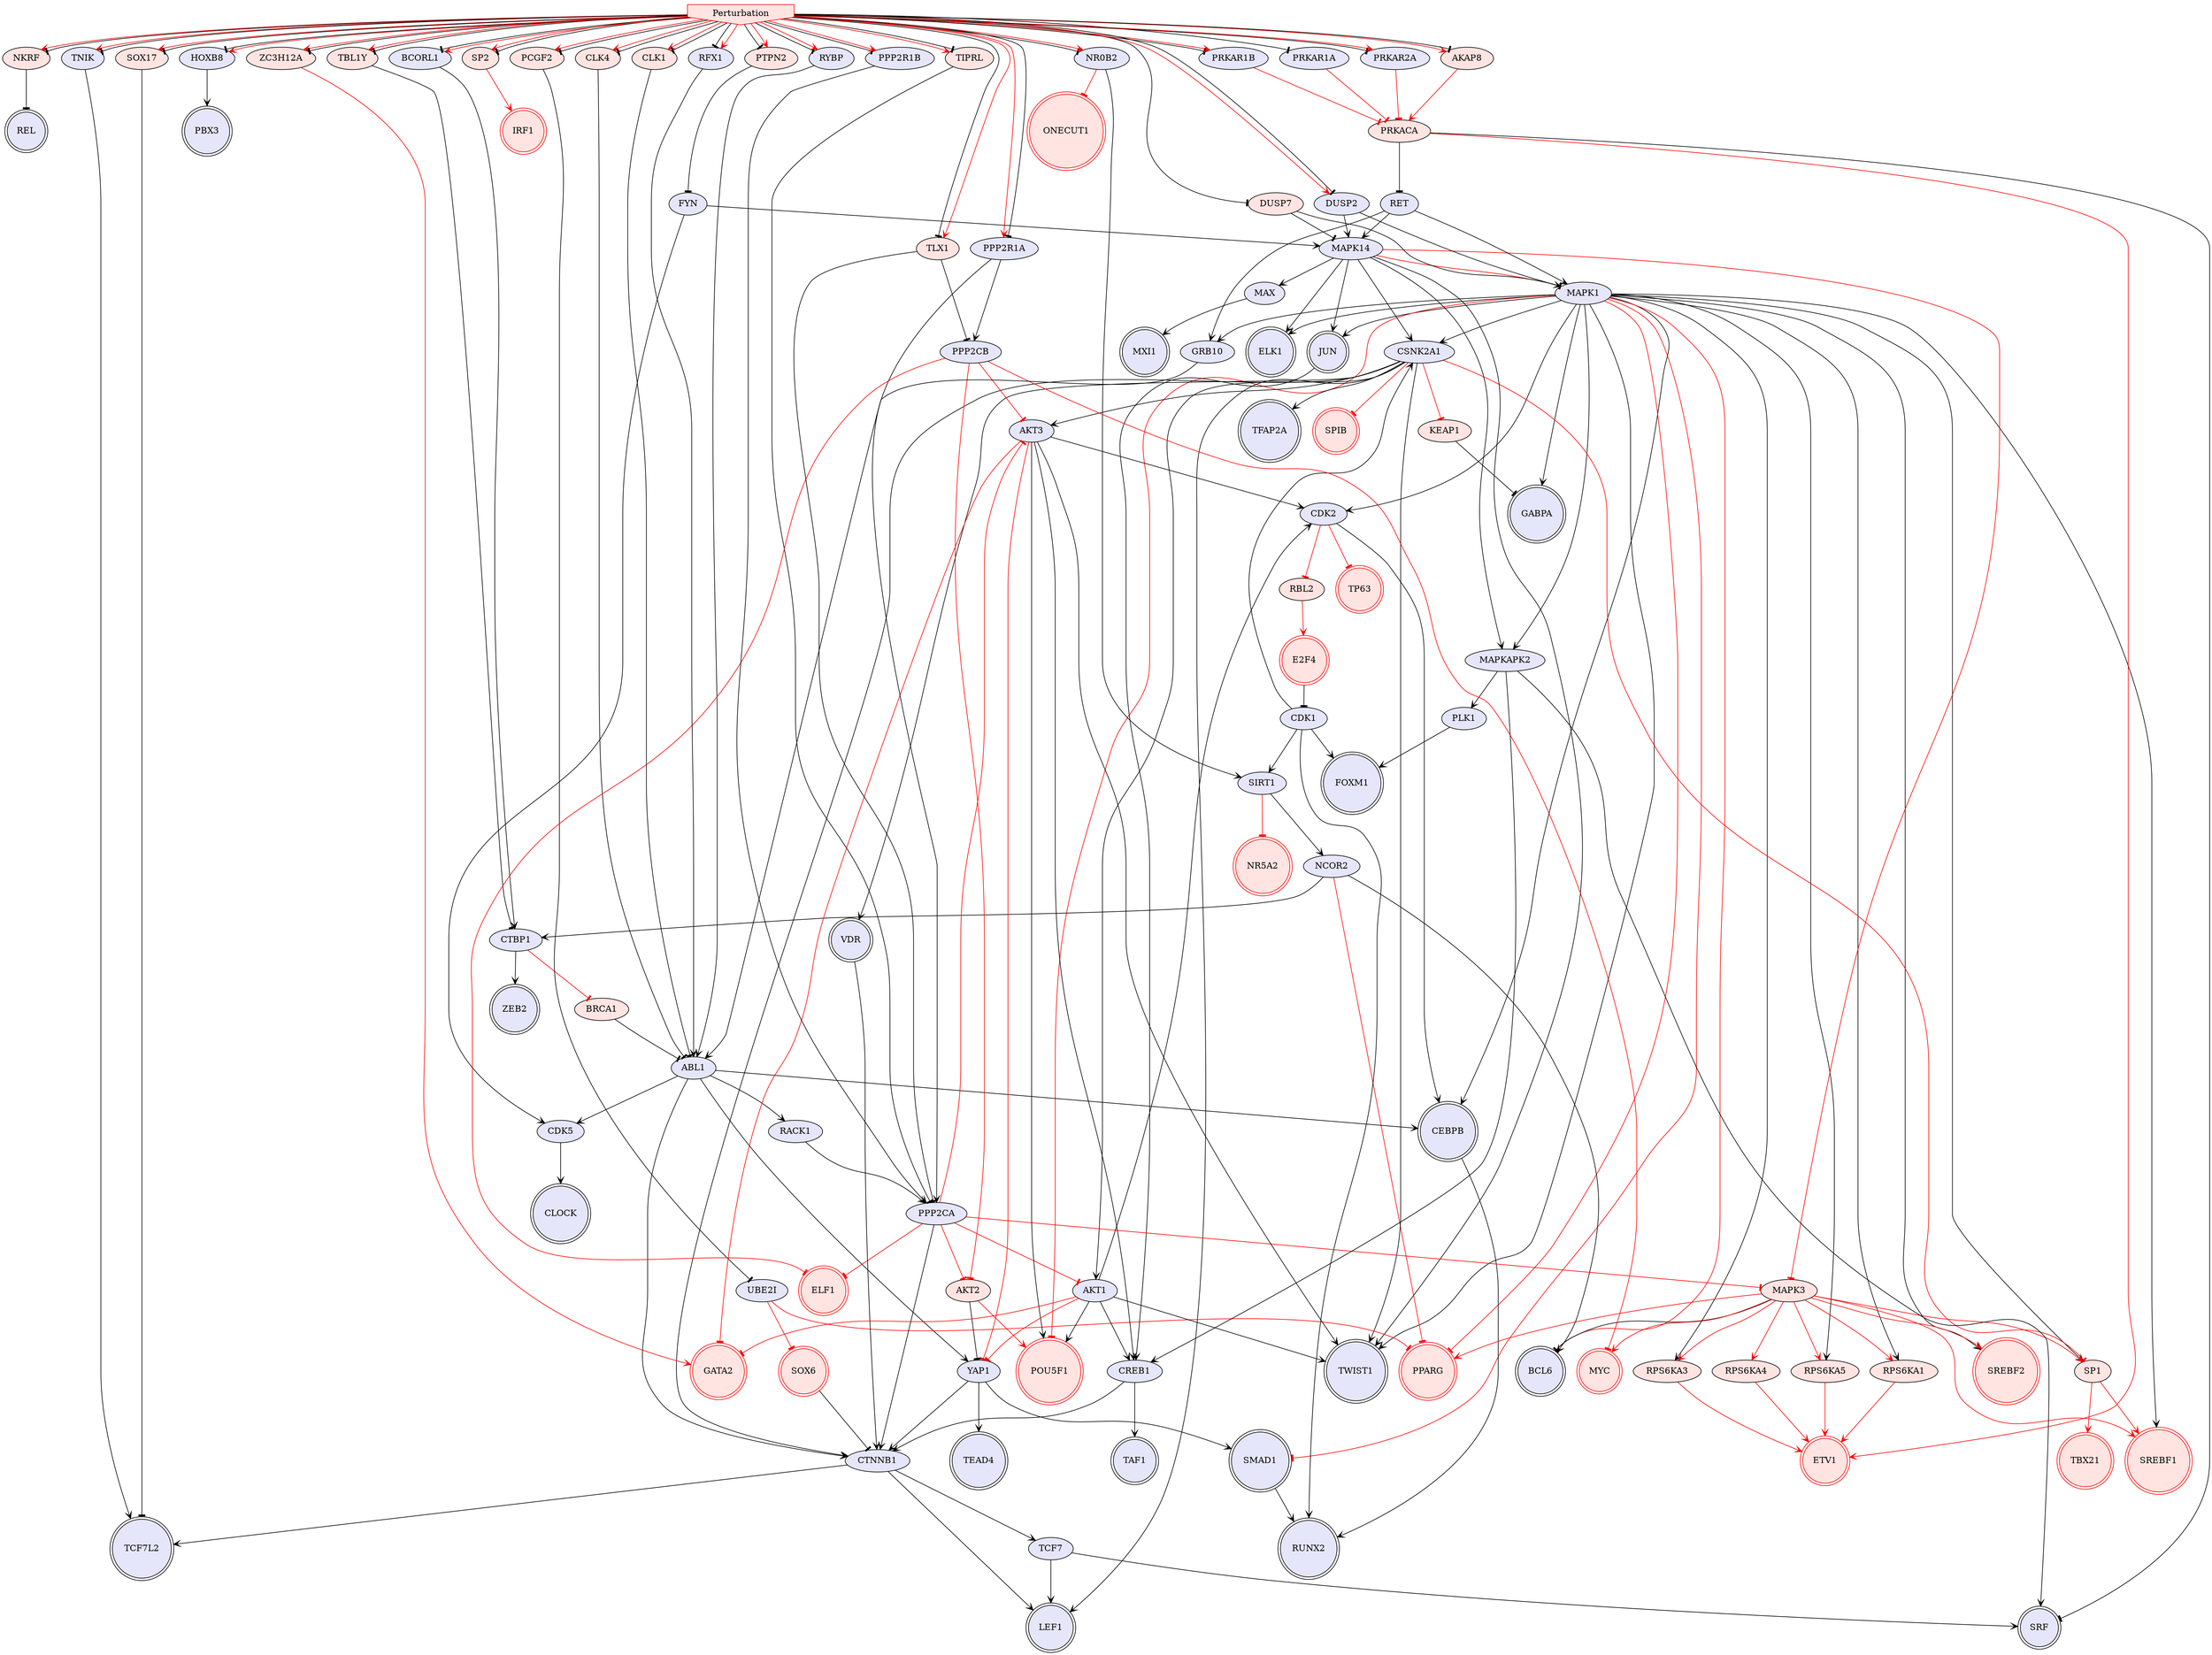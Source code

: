 digraph {

MAPK1->GABPA [penwidth=1, color=black, arrowhead="vee"]
NKRF->REL [penwidth=1, color=black, arrowhead="tee"]
CEBPB->RUNX2 [penwidth=1, color=black, arrowhead="vee"]
MAPK1->CEBPB [penwidth=1, color=black, arrowhead="vee"]
SIRT1->NCOR2 [penwidth=1, color=black, arrowhead="vee"]
SOX17->TCF7L2 [penwidth=1, color=black, arrowhead="tee"]
ABL1->YAP1 [penwidth=1, color=black, arrowhead="vee"]
CDK1->CSNK2A1 [penwidth=1, color=black, arrowhead="vee"]
E2F4->CDK1 [penwidth=1, color=black, arrowhead="tee"]
ABL1->RACK1 [penwidth=1, color=black, arrowhead="vee"]
ABL1->CDK5 [penwidth=1, color=black, arrowhead="vee"]
MAPK14->ELK1 [penwidth=1, color=black, arrowhead="vee"]
NCOR2->CTBP1 [penwidth=1, color=black, arrowhead="vee"]
NR0B2->SIRT1 [penwidth=1, color=black, arrowhead="vee"]
MAPK14->MAX [penwidth=1, color=black, arrowhead="vee"]
CSNK2A1->LEF1 [penwidth=1, color=black, arrowhead="vee"]
MAPK1->ELK1 [penwidth=1, color=black, arrowhead="vee"]
CREB1->TAF1 [penwidth=1, color=black, arrowhead="vee"]
JUN->CREB1 [penwidth=1, color=black, arrowhead="vee"]
MAPK14->JUN [penwidth=1, color=black, arrowhead="vee"]
MAPK14->CSNK2A1 [penwidth=1, color=black, arrowhead="vee"]
PRKACA->RET [penwidth=1, color=black, arrowhead="tee"]
PRKACA->SRF [penwidth=1, color=black, arrowhead="tee"]
CSNK2A1->TWIST1 [penwidth=1, color=black, arrowhead="vee"]
YAP1->TEAD4 [penwidth=1, color=black, arrowhead="vee"]
CSNK2A1->TFAP2A [penwidth=1, color=black, arrowhead="vee"]
RET->MAPK14 [penwidth=1, color=black, arrowhead="vee"]
HOXB8->PBX3 [penwidth=1, color=black, arrowhead="vee"]
RET->MAPK1 [penwidth=1, color=black, arrowhead="vee"]
CDK2->CEBPB [penwidth=1, color=black, arrowhead="vee"]
MAPK14->TWIST1 [penwidth=1, color=black, arrowhead="vee"]
SMAD1->RUNX2 [penwidth=1, color=black, arrowhead="vee"]
MAPK1->JUN [penwidth=1, color=black, arrowhead="vee"]
CDK1->SIRT1 [penwidth=1, color=black, arrowhead="vee"]
PCGF2->UBE2I [penwidth=1, color=black, arrowhead="tee"]
NCOR2->BCL6 [penwidth=1, color=black, arrowhead="vee"]
ABL1->CEBPB [penwidth=1, color=black, arrowhead="vee"]
YAP1->SMAD1 [penwidth=1, color=black, arrowhead="vee"]
RACK1->PPP2CA [penwidth=1, color=black, arrowhead="vee"]
CDK1->FOXM1 [penwidth=1, color=black, arrowhead="vee"]
CDK1->RUNX2 [penwidth=1, color=black, arrowhead="vee"]
CDK5->CLOCK [penwidth=1, color=black, arrowhead="vee"]
CLK4->ABL1 [penwidth=1, color=black, arrowhead="tee"]
CSNK2A1->VDR [penwidth=1, color=black, arrowhead="vee"]
CTBP1->ZEB2 [penwidth=1, color=black, arrowhead="vee"]
MAPK1->CDK2 [penwidth=1, color=black, arrowhead="vee"]
MAPK1->CSNK2A1 [penwidth=1, color=black, arrowhead="vee"]
MAPK1->TWIST1 [penwidth=1, color=black, arrowhead="vee"]
MAPK3->BCL6 [penwidth=1, color=black, arrowhead="tee"]
MAX->MXI1 [penwidth=1, color=black, arrowhead="vee"]
Perturbation->HOXB8 [penwidth=1, color=black, arrowhead="tee"]
Perturbation->NR0B2 [penwidth=1, color=black, arrowhead="tee"]
RBL2->E2F4 [penwidth=1, color=red, arrowhead="vee"]
NCOR2->PPARG [penwidth=1, color=red, arrowhead="tee"]
SP1->TBX21 [penwidth=1, color=red, arrowhead="vee"]
MAPK14->MAPK3 [penwidth=1, color=red, arrowhead="tee"]
SP1->SREBF1 [penwidth=1, color=red, arrowhead="vee"]
UBE2I->PPARG [penwidth=1, color=red, arrowhead="tee"]
MAPK3->MYC [penwidth=1, color=red, arrowhead="vee"]
SIRT1->NR5A2 [penwidth=1, color=red, arrowhead="tee"]
NR0B2->ONECUT1 [penwidth=1, color=red, arrowhead="tee"]
PPP2CA->ELF1 [penwidth=1, color=red, arrowhead="tee"]
PPP2CA->MAPK3 [penwidth=1, color=red, arrowhead="tee"]
PRKACA->ETV1 [penwidth=1, color=red, arrowhead="vee"]
CDK2->TP63 [penwidth=1, color=red, arrowhead="tee"]
MAPK1->PPARG [penwidth=1, color=red, arrowhead="tee"]
SP2->IRF1 [penwidth=1, color=red, arrowhead="vee"]
MAPK3->SP1 [penwidth=1, color=red, arrowhead="vee"]
CSNK2A1->SP1 [penwidth=1, color=red, arrowhead="tee"]
CDK2->RBL2 [penwidth=1, color=red, arrowhead="tee"]
CSNK2A1->SPIB [penwidth=1, color=red, arrowhead="tee"]
UBE2I->SOX6 [penwidth=1, color=red, arrowhead="tee"]
MAPK3->SREBF1 [penwidth=1, color=red, arrowhead="vee"]
ZC3H12A->GATA2 [penwidth=1, color=red, arrowhead="vee"]
AKAP8->PRKACA [penwidth=1, color=red, arrowhead="vee"]
MAPK3->PPARG [penwidth=1, color=red, arrowhead="vee"]
MAPK1->POU5F1 [penwidth=1, color=red, arrowhead="tee"]
MAPK3->SREBF2 [penwidth=1, color=red, arrowhead="vee"]
Perturbation->AKAP8 [penwidth=1, color=red, arrowhead="vee"]
Perturbation->CLK4 [penwidth=1, color=red, arrowhead="vee"]
Perturbation->NKRF [penwidth=1, color=red, arrowhead="vee"]
Perturbation->PCGF2 [penwidth=1, color=red, arrowhead="vee"]
Perturbation->SOX17 [penwidth=1, color=red, arrowhead="vee"]
Perturbation->SP2 [penwidth=1, color=red, arrowhead="vee"]
Perturbation->ZC3H12A [penwidth=1, color=red, arrowhead="vee"]
BCORL1->CTBP1 [penwidth=1, color=black, arrowhead="vee"]
Perturbation->BCORL1 [penwidth=1, color=black, arrowhead="tee"]
Perturbation->PRKAR1B [penwidth=1, color=black, arrowhead="tee"]
PRKAR1B->PRKACA [penwidth=1, color=red, arrowhead="tee"]
TIPRL->PPP2CA [penwidth=1, color=black, arrowhead="tee"]
CLK1->ABL1 [penwidth=1, color=black, arrowhead="tee"]
Perturbation->CLK1 [penwidth=1, color=red, arrowhead="vee"]
Perturbation->TIPRL [penwidth=1, color=red, arrowhead="vee"]
TBL1Y->CTBP1 [penwidth=1, color=black, arrowhead="tee"]
Perturbation->PRKAR1A [penwidth=1, color=black, arrowhead="tee"]
PRKAR1A->PRKACA [penwidth=1, color=red, arrowhead="tee"]
Perturbation->TBL1Y [penwidth=1, color=red, arrowhead="vee"]
RYBP->ABL1 [penwidth=1, color=black, arrowhead="vee"]
Perturbation->RYBP [penwidth=1, color=black, arrowhead="tee"]
Perturbation->PRKAR2A [penwidth=1, color=black, arrowhead="tee"]
PRKAR2A->PRKACA [penwidth=1, color=red, arrowhead="tee"]
MAPK14->MAPKAPK2 [penwidth=1, color=black, arrowhead="vee"]
KEAP1->GABPA [penwidth=1, color=black, arrowhead="tee"]
MAPKAPK2->CREB1 [penwidth=1, color=black, arrowhead="vee"]
PLK1->FOXM1 [penwidth=1, color=black, arrowhead="vee"]
AKT3->TWIST1 [penwidth=1, color=black, arrowhead="vee"]
PTPN2->FYN [penwidth=1, color=black, arrowhead="tee"]
AKT3->CREB1 [penwidth=1, color=black, arrowhead="vee"]
MAPKAPK2->SRF [penwidth=1, color=black, arrowhead="vee"]
CSNK2A1->AKT3 [penwidth=1, color=black, arrowhead="vee"]
AKT3->CDK2 [penwidth=1, color=black, arrowhead="vee"]
AKT2->YAP1 [penwidth=1, color=black, arrowhead="tee"]
PPP2R1A->PPP2CB [penwidth=1, color=black, arrowhead="vee"]
FYN->MAPK14 [penwidth=1, color=black, arrowhead="vee"]
FYN->CDK5 [penwidth=1, color=black, arrowhead="vee"]
MAPKAPK2->PLK1 [penwidth=1, color=black, arrowhead="vee"]
Perturbation->BCORL1 [penwidth=1, color=red, arrowhead="vee"]
Perturbation->HOXB8 [penwidth=1, color=red, arrowhead="vee"]
Perturbation->NR0B2 [penwidth=1, color=red, arrowhead="vee"]
Perturbation->PPP2R1A [penwidth=1, color=red, arrowhead="vee"]
MAPK3->RPS6KA1 [penwidth=1, color=red, arrowhead="vee"]
CSNK2A1->KEAP1 [penwidth=1, color=red, arrowhead="tee"]
PPP2CB->AKT2 [penwidth=1, color=red, arrowhead="tee"]
PPP2CB->ELF1 [penwidth=1, color=red, arrowhead="tee"]
PPP2CB->MYC [penwidth=1, color=red, arrowhead="tee"]
RPS6KA1->ETV1 [penwidth=1, color=red, arrowhead="vee"]
AKT2->POU5F1 [penwidth=1, color=red, arrowhead="vee"]
AKT3->GATA2 [penwidth=1, color=red, arrowhead="tee"]
Perturbation->NKRF [penwidth=1, color=black, arrowhead="tee"]
Perturbation->PCGF2 [penwidth=1, color=black, arrowhead="tee"]
Perturbation->PTPN2 [penwidth=1, color=black, arrowhead="tee"]
Perturbation->SOX17 [penwidth=1, color=black, arrowhead="tee"]
Perturbation->SP2 [penwidth=1, color=black, arrowhead="tee"]
MAPK1->SMAD1 [penwidth=1, color=red, arrowhead="tee"]
MAPK1->BCL6 [penwidth=1, color=red, arrowhead="tee"]
MAPK1->RPS6KA1 [penwidth=1, color=black, arrowhead="vee"]
MAPK14->MAPK1 [penwidth=1, color=red, arrowhead="tee"]
MAPK1->SREBF2 [penwidth=1, color=black, arrowhead="vee"]
MAPK1->SREBF1 [penwidth=1, color=black, arrowhead="vee"]
MAPK1->SP1 [penwidth=1, color=black, arrowhead="vee"]
TNIK->TCF7L2 [penwidth=1, color=black, arrowhead="vee"]
Perturbation->TNIK [penwidth=1, color=red, arrowhead="vee"]
RET->GRB10 [penwidth=1, color=black, arrowhead="vee"]
GRB10->ABL1 [penwidth=1, color=black, arrowhead="vee"]
PPP2R1B->PPP2CA [penwidth=1, color=black, arrowhead="vee"]
MAPK1->GRB10 [penwidth=1, color=black, arrowhead="vee"]
Perturbation->PPP2R1B [penwidth=1, color=black, arrowhead="tee"]
Perturbation->PPP2R1A [penwidth=1, color=black, arrowhead="tee"]
Perturbation->TNIK [penwidth=1, color=black, arrowhead="tee"]
MAPK1->RPS6KA3 [penwidth=1, color=black, arrowhead="vee"]
RPS6KA3->ETV1 [penwidth=1, color=red, arrowhead="vee"]
Perturbation->PTPN2 [penwidth=1, color=red, arrowhead="vee"]
AKT1->CREB1 [penwidth=1, color=black, arrowhead="vee"]
AKT1->TWIST1 [penwidth=1, color=black, arrowhead="vee"]
AKT1->CDK2 [penwidth=1, color=black, arrowhead="vee"]
CSNK2A1->AKT1 [penwidth=1, color=black, arrowhead="vee"]
AKT1->GATA2 [penwidth=1, color=red, arrowhead="tee"]
RFX1->ABL1 [penwidth=1, color=black, arrowhead="vee"]
Perturbation->RFX1 [penwidth=1, color=black, arrowhead="tee"]
AKT1->YAP1 [penwidth=1, color=red, arrowhead="tee"]
PPP2CA->AKT1 [penwidth=1, color=red, arrowhead="tee"]
AKT1->POU5F1 [penwidth=1, color=black, arrowhead="vee"]
Perturbation->TIPRL [penwidth=1, color=black, arrowhead="tee"]
PPP2R1A->PPP2CA [penwidth=1, color=black, arrowhead="vee"]
TLX1->PPP2CA [penwidth=1, color=black, arrowhead="tee"]
AKT3->YAP1 [penwidth=1, color=red, arrowhead="tee"]
PPP2CA->AKT3 [penwidth=1, color=red, arrowhead="tee"]
AKT3->POU5F1 [penwidth=1, color=black, arrowhead="vee"]
Perturbation->TLX1 [penwidth=1, color=black, arrowhead="tee"]
Perturbation->PPP2R1B [penwidth=1, color=red, arrowhead="vee"]
Perturbation->TLX1 [penwidth=1, color=red, arrowhead="vee"]
CSNK2A1->CTNNB1 [penwidth=1, color=black, arrowhead="vee"]
CTNNB1->TCF7L2 [penwidth=1, color=black, arrowhead="vee"]
ABL1->CTNNB1 [penwidth=1, color=black, arrowhead="vee"]
BRCA1->ABL1 [penwidth=1, color=black, arrowhead="tee"]
CTNNB1->LEF1 [penwidth=1, color=black, arrowhead="vee"]
VDR->CTNNB1 [penwidth=1, color=black, arrowhead="vee"]
CREB1->CTNNB1 [penwidth=1, color=black, arrowhead="vee"]
MAPK1->MAPKAPK2 [penwidth=1, color=black, arrowhead="vee"]
DUSP7->MAPK1 [penwidth=1, color=black, arrowhead="tee"]
SOX6->CTNNB1 [penwidth=1, color=black, arrowhead="tee"]
YAP1->CTNNB1 [penwidth=1, color=black, arrowhead="vee"]
DUSP7->MAPK14 [penwidth=1, color=black, arrowhead="tee"]
MAPK3->RPS6KA4 [penwidth=1, color=red, arrowhead="vee"]
RPS6KA4->ETV1 [penwidth=1, color=red, arrowhead="vee"]
CTBP1->BRCA1 [penwidth=1, color=red, arrowhead="tee"]
Perturbation->DUSP7 [penwidth=1, color=black, arrowhead="tee"]
Perturbation->ZC3H12A [penwidth=1, color=black, arrowhead="tee"]
PPP2CA->AKT2 [penwidth=1, color=red, arrowhead="tee"]
Perturbation->TBL1Y [penwidth=1, color=black, arrowhead="tee"]
CTNNB1->TCF7 [penwidth=1, color=black, arrowhead="vee"]
TCF7->LEF1 [penwidth=1, color=black, arrowhead="vee"]
TCF7->SRF [penwidth=1, color=black, arrowhead="vee"]
PPP2CA->CTNNB1 [penwidth=1, color=black, arrowhead="vee"]
MAPK3->RPS6KA3 [penwidth=1, color=red, arrowhead="vee"]
Perturbation->CLK4 [penwidth=1, color=black, arrowhead="tee"]
MAPK3->RPS6KA5 [penwidth=1, color=red, arrowhead="vee"]
RPS6KA5->ETV1 [penwidth=1, color=red, arrowhead="vee"]
Perturbation->CLK1 [penwidth=1, color=black, arrowhead="tee"]
Perturbation->RYBP [penwidth=1, color=red, arrowhead="vee"]
Perturbation->RFX1 [penwidth=1, color=red, arrowhead="vee"]
TLX1->PPP2CB [penwidth=1, color=black, arrowhead="tee"]
MAPK1->RPS6KA5 [penwidth=1, color=black, arrowhead="vee"]
PPP2CB->AKT3 [penwidth=1, color=red, arrowhead="tee"]
DUSP2->MAPK1 [penwidth=1, color=black, arrowhead="vee"]
DUSP2->MAPK14 [penwidth=1, color=black, arrowhead="vee"]
Perturbation->DUSP2 [penwidth=1, color=red, arrowhead="vee"]
Perturbation->PRKAR2A [penwidth=1, color=red, arrowhead="vee"]
Perturbation->PRKAR1B [penwidth=1, color=red, arrowhead="vee"]
Perturbation->AKAP8 [penwidth=1, color=black, arrowhead="tee"]
Perturbation->DUSP2 [penwidth=1, color=black, arrowhead="tee"]
Perturbation [style=filled, color=red, fillcolor=mistyrose, shape=invhouse];
FOXM1 [style=filled, color=black, fillcolor=lavender, shape=doublecircle];
GATA2 [style=filled, color=red, fillcolor=mistyrose, shape=doublecircle];
POU5F1 [style=filled, color=red, fillcolor=mistyrose, shape=doublecircle];
NR5A2 [style=filled, color=red, fillcolor=mistyrose, shape=doublecircle];
CEBPB [style=filled, color=black, fillcolor=lavender, shape=doublecircle];
REL [style=filled, color=black, fillcolor=lavender, shape=doublecircle];
ZEB2 [style=filled, color=black, fillcolor=lavender, shape=doublecircle];
ELF1 [style=filled, color=red, fillcolor=mistyrose, shape=doublecircle];
SOX6 [style=filled, color=red, fillcolor=mistyrose, shape=doublecircle];
BCL6 [style=filled, color=black, fillcolor=lavender, shape=doublecircle];
TCF7L2 [style=filled, color=black, fillcolor=lavender, shape=doublecircle];
TBX21 [style=filled, color=red, fillcolor=mistyrose, shape=doublecircle];
SRF [style=filled, color=black, fillcolor=lavender, shape=doublecircle];
CLOCK [style=filled, color=black, fillcolor=lavender, shape=doublecircle];
GABPA [style=filled, color=black, fillcolor=lavender, shape=doublecircle];
VDR [style=filled, color=black, fillcolor=lavender, shape=doublecircle];
ETV1 [style=filled, color=red, fillcolor=mistyrose, shape=doublecircle];
MYC [style=filled, color=red, fillcolor=mistyrose, shape=doublecircle];
TWIST1 [style=filled, color=black, fillcolor=lavender, shape=doublecircle];
PBX3 [style=filled, color=black, fillcolor=lavender, shape=doublecircle];
SPIB [style=filled, color=red, fillcolor=mistyrose, shape=doublecircle];
TEAD4 [style=filled, color=black, fillcolor=lavender, shape=doublecircle];
TP63 [style=filled, color=red, fillcolor=mistyrose, shape=doublecircle];
ELK1 [style=filled, color=black, fillcolor=lavender, shape=doublecircle];
IRF1 [style=filled, color=red, fillcolor=mistyrose, shape=doublecircle];
JUN [style=filled, color=black, fillcolor=lavender, shape=doublecircle];
SREBF1 [style=filled, color=red, fillcolor=mistyrose, shape=doublecircle];
ONECUT1 [style=filled, color=red, fillcolor=mistyrose, shape=doublecircle];
E2F4 [style=filled, color=red, fillcolor=mistyrose, shape=doublecircle];
PPARG [style=filled, color=red, fillcolor=mistyrose, shape=doublecircle];
MXI1 [style=filled, color=black, fillcolor=lavender, shape=doublecircle];
SMAD1 [style=filled, color=black, fillcolor=lavender, shape=doublecircle];
SREBF2 [style=filled, color=red, fillcolor=mistyrose, shape=doublecircle];
LEF1 [style=filled, color=black, fillcolor=lavender, shape=doublecircle];
TFAP2A [style=filled, color=black, fillcolor=lavender, shape=doublecircle];
TAF1 [style=filled, color=black, fillcolor=lavender, shape=doublecircle];
RUNX2 [style=filled, color=black, fillcolor=lavender, shape=doublecircle];
MAPK1 [style=filled, fillcolor=lavender];
NKRF [style=filled, fillcolor=mistyrose];
SIRT1 [style=filled, fillcolor=lavender];
SOX17 [style=filled, fillcolor=mistyrose];
ABL1 [style=filled, fillcolor=lavender];
CDK1 [style=filled, fillcolor=lavender];
MAPK14 [style=filled, fillcolor=lavender];
NCOR2 [style=filled, fillcolor=lavender];
NR0B2 [style=filled, fillcolor=lavender];
CSNK2A1 [style=filled, fillcolor=lavender];
CREB1 [style=filled, fillcolor=lavender];
PRKACA [style=filled, fillcolor=mistyrose];
YAP1 [style=filled, fillcolor=lavender];
RET [style=filled, fillcolor=lavender];
HOXB8 [style=filled, fillcolor=lavender];
CDK2 [style=filled, fillcolor=lavender];
PCGF2 [style=filled, fillcolor=mistyrose];
RACK1 [style=filled, fillcolor=lavender];
CDK5 [style=filled, fillcolor=lavender];
CLK4 [style=filled, fillcolor=mistyrose];
CTBP1 [style=filled, fillcolor=lavender];
MAPK3 [style=filled, fillcolor=mistyrose];
MAX [style=filled, fillcolor=lavender];
RBL2 [style=filled, fillcolor=mistyrose];
SP1 [style=filled, fillcolor=mistyrose];
UBE2I [style=filled, fillcolor=lavender];
PPP2CA [style=filled, fillcolor=lavender];
SP2 [style=filled, fillcolor=mistyrose];
ZC3H12A [style=filled, fillcolor=mistyrose];
AKAP8 [style=filled, fillcolor=mistyrose];
BCORL1 [style=filled, fillcolor=lavender];
PRKAR1B [style=filled, fillcolor=lavender];
TIPRL [style=filled, fillcolor=mistyrose];
CLK1 [style=filled, fillcolor=mistyrose];
TBL1Y [style=filled, fillcolor=mistyrose];
PRKAR1A [style=filled, fillcolor=lavender];
RYBP [style=filled, fillcolor=lavender];
PRKAR2A [style=filled, fillcolor=lavender];
KEAP1 [style=filled, fillcolor=mistyrose];
MAPKAPK2 [style=filled, fillcolor=lavender];
PLK1 [style=filled, fillcolor=lavender];
AKT3 [style=filled, fillcolor=lavender];
PTPN2 [style=filled, fillcolor=mistyrose];
AKT2 [style=filled, fillcolor=mistyrose];
PPP2R1A [style=filled, fillcolor=lavender];
FYN [style=filled, fillcolor=lavender];
PPP2CB [style=filled, fillcolor=lavender];
RPS6KA1 [style=filled, fillcolor=mistyrose];
TNIK [style=filled, fillcolor=lavender];
GRB10 [style=filled, fillcolor=lavender];
PPP2R1B [style=filled, fillcolor=lavender];
RPS6KA3 [style=filled, fillcolor=mistyrose];
AKT1 [style=filled, fillcolor=lavender];
RFX1 [style=filled, fillcolor=lavender];
TLX1 [style=filled, fillcolor=mistyrose];
CTNNB1 [style=filled, fillcolor=lavender];
BRCA1 [style=filled, fillcolor=mistyrose];
DUSP7 [style=filled, fillcolor=mistyrose];
RPS6KA4 [style=filled, fillcolor=mistyrose];
TCF7 [style=filled, fillcolor=lavender];
RPS6KA5 [style=filled, fillcolor=mistyrose];
DUSP2 [style=filled, fillcolor=lavender];


}
